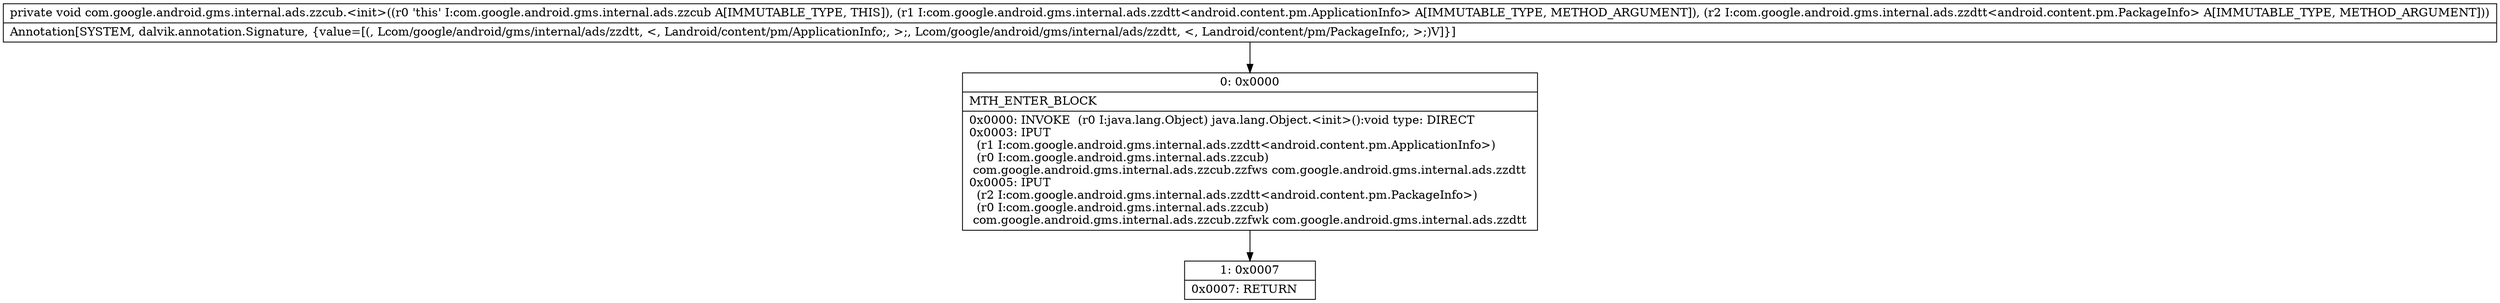 digraph "CFG forcom.google.android.gms.internal.ads.zzcub.\<init\>(Lcom\/google\/android\/gms\/internal\/ads\/zzdtt;Lcom\/google\/android\/gms\/internal\/ads\/zzdtt;)V" {
Node_0 [shape=record,label="{0\:\ 0x0000|MTH_ENTER_BLOCK\l|0x0000: INVOKE  (r0 I:java.lang.Object) java.lang.Object.\<init\>():void type: DIRECT \l0x0003: IPUT  \l  (r1 I:com.google.android.gms.internal.ads.zzdtt\<android.content.pm.ApplicationInfo\>)\l  (r0 I:com.google.android.gms.internal.ads.zzcub)\l com.google.android.gms.internal.ads.zzcub.zzfws com.google.android.gms.internal.ads.zzdtt \l0x0005: IPUT  \l  (r2 I:com.google.android.gms.internal.ads.zzdtt\<android.content.pm.PackageInfo\>)\l  (r0 I:com.google.android.gms.internal.ads.zzcub)\l com.google.android.gms.internal.ads.zzcub.zzfwk com.google.android.gms.internal.ads.zzdtt \l}"];
Node_1 [shape=record,label="{1\:\ 0x0007|0x0007: RETURN   \l}"];
MethodNode[shape=record,label="{private void com.google.android.gms.internal.ads.zzcub.\<init\>((r0 'this' I:com.google.android.gms.internal.ads.zzcub A[IMMUTABLE_TYPE, THIS]), (r1 I:com.google.android.gms.internal.ads.zzdtt\<android.content.pm.ApplicationInfo\> A[IMMUTABLE_TYPE, METHOD_ARGUMENT]), (r2 I:com.google.android.gms.internal.ads.zzdtt\<android.content.pm.PackageInfo\> A[IMMUTABLE_TYPE, METHOD_ARGUMENT]))  | Annotation[SYSTEM, dalvik.annotation.Signature, \{value=[(, Lcom\/google\/android\/gms\/internal\/ads\/zzdtt, \<, Landroid\/content\/pm\/ApplicationInfo;, \>;, Lcom\/google\/android\/gms\/internal\/ads\/zzdtt, \<, Landroid\/content\/pm\/PackageInfo;, \>;)V]\}]\l}"];
MethodNode -> Node_0;
Node_0 -> Node_1;
}


